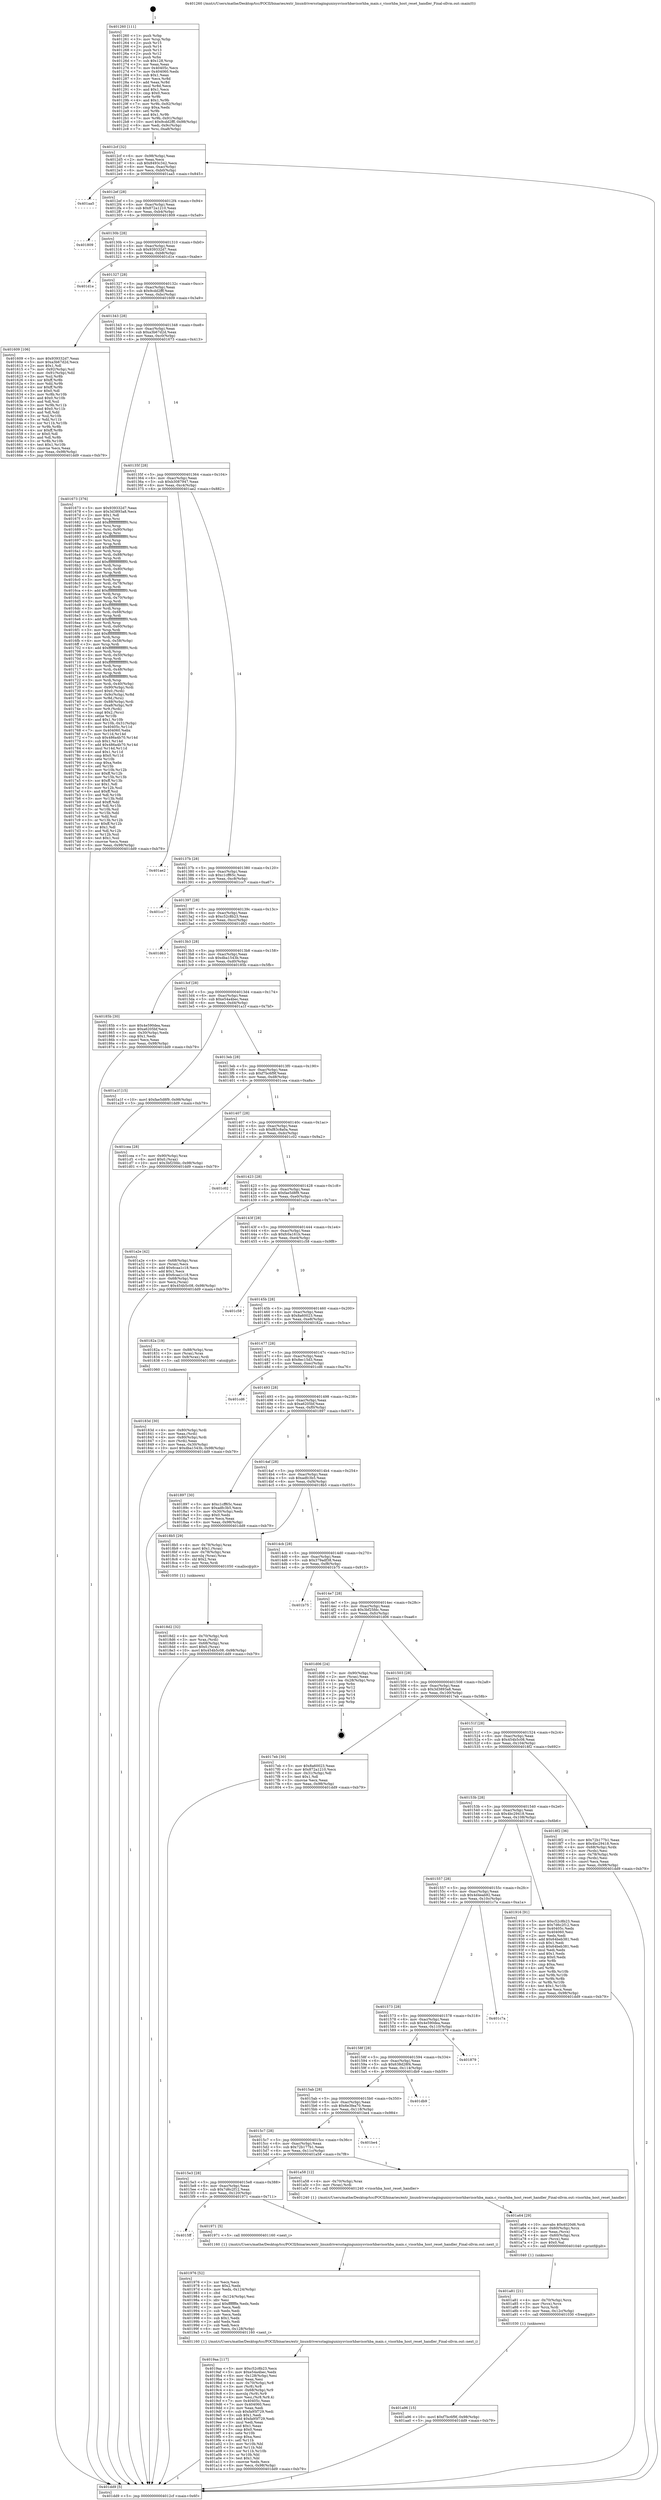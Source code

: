 digraph "0x401260" {
  label = "0x401260 (/mnt/c/Users/mathe/Desktop/tcc/POCII/binaries/extr_linuxdriversstagingunisysvisorhbavisorhba_main.c_visorhba_host_reset_handler_Final-ollvm.out::main(0))"
  labelloc = "t"
  node[shape=record]

  Entry [label="",width=0.3,height=0.3,shape=circle,fillcolor=black,style=filled]
  "0x4012cf" [label="{
     0x4012cf [32]\l
     | [instrs]\l
     &nbsp;&nbsp;0x4012cf \<+6\>: mov -0x98(%rbp),%eax\l
     &nbsp;&nbsp;0x4012d5 \<+2\>: mov %eax,%ecx\l
     &nbsp;&nbsp;0x4012d7 \<+6\>: sub $0x8493c342,%ecx\l
     &nbsp;&nbsp;0x4012dd \<+6\>: mov %eax,-0xac(%rbp)\l
     &nbsp;&nbsp;0x4012e3 \<+6\>: mov %ecx,-0xb0(%rbp)\l
     &nbsp;&nbsp;0x4012e9 \<+6\>: je 0000000000401aa5 \<main+0x845\>\l
  }"]
  "0x401aa5" [label="{
     0x401aa5\l
  }", style=dashed]
  "0x4012ef" [label="{
     0x4012ef [28]\l
     | [instrs]\l
     &nbsp;&nbsp;0x4012ef \<+5\>: jmp 00000000004012f4 \<main+0x94\>\l
     &nbsp;&nbsp;0x4012f4 \<+6\>: mov -0xac(%rbp),%eax\l
     &nbsp;&nbsp;0x4012fa \<+5\>: sub $0x872a1210,%eax\l
     &nbsp;&nbsp;0x4012ff \<+6\>: mov %eax,-0xb4(%rbp)\l
     &nbsp;&nbsp;0x401305 \<+6\>: je 0000000000401809 \<main+0x5a9\>\l
  }"]
  Exit [label="",width=0.3,height=0.3,shape=circle,fillcolor=black,style=filled,peripheries=2]
  "0x401809" [label="{
     0x401809\l
  }", style=dashed]
  "0x40130b" [label="{
     0x40130b [28]\l
     | [instrs]\l
     &nbsp;&nbsp;0x40130b \<+5\>: jmp 0000000000401310 \<main+0xb0\>\l
     &nbsp;&nbsp;0x401310 \<+6\>: mov -0xac(%rbp),%eax\l
     &nbsp;&nbsp;0x401316 \<+5\>: sub $0x939332d7,%eax\l
     &nbsp;&nbsp;0x40131b \<+6\>: mov %eax,-0xb8(%rbp)\l
     &nbsp;&nbsp;0x401321 \<+6\>: je 0000000000401d1e \<main+0xabe\>\l
  }"]
  "0x401a96" [label="{
     0x401a96 [15]\l
     | [instrs]\l
     &nbsp;&nbsp;0x401a96 \<+10\>: movl $0xf7bc6f9f,-0x98(%rbp)\l
     &nbsp;&nbsp;0x401aa0 \<+5\>: jmp 0000000000401dd9 \<main+0xb79\>\l
  }"]
  "0x401d1e" [label="{
     0x401d1e\l
  }", style=dashed]
  "0x401327" [label="{
     0x401327 [28]\l
     | [instrs]\l
     &nbsp;&nbsp;0x401327 \<+5\>: jmp 000000000040132c \<main+0xcc\>\l
     &nbsp;&nbsp;0x40132c \<+6\>: mov -0xac(%rbp),%eax\l
     &nbsp;&nbsp;0x401332 \<+5\>: sub $0x9cdd2fff,%eax\l
     &nbsp;&nbsp;0x401337 \<+6\>: mov %eax,-0xbc(%rbp)\l
     &nbsp;&nbsp;0x40133d \<+6\>: je 0000000000401609 \<main+0x3a9\>\l
  }"]
  "0x401a81" [label="{
     0x401a81 [21]\l
     | [instrs]\l
     &nbsp;&nbsp;0x401a81 \<+4\>: mov -0x70(%rbp),%rcx\l
     &nbsp;&nbsp;0x401a85 \<+3\>: mov (%rcx),%rcx\l
     &nbsp;&nbsp;0x401a88 \<+3\>: mov %rcx,%rdi\l
     &nbsp;&nbsp;0x401a8b \<+6\>: mov %eax,-0x12c(%rbp)\l
     &nbsp;&nbsp;0x401a91 \<+5\>: call 0000000000401030 \<free@plt\>\l
     | [calls]\l
     &nbsp;&nbsp;0x401030 \{1\} (unknown)\l
  }"]
  "0x401609" [label="{
     0x401609 [106]\l
     | [instrs]\l
     &nbsp;&nbsp;0x401609 \<+5\>: mov $0x939332d7,%eax\l
     &nbsp;&nbsp;0x40160e \<+5\>: mov $0xa3b67d2d,%ecx\l
     &nbsp;&nbsp;0x401613 \<+2\>: mov $0x1,%dl\l
     &nbsp;&nbsp;0x401615 \<+7\>: mov -0x92(%rbp),%sil\l
     &nbsp;&nbsp;0x40161c \<+7\>: mov -0x91(%rbp),%dil\l
     &nbsp;&nbsp;0x401623 \<+3\>: mov %sil,%r8b\l
     &nbsp;&nbsp;0x401626 \<+4\>: xor $0xff,%r8b\l
     &nbsp;&nbsp;0x40162a \<+3\>: mov %dil,%r9b\l
     &nbsp;&nbsp;0x40162d \<+4\>: xor $0xff,%r9b\l
     &nbsp;&nbsp;0x401631 \<+3\>: xor $0x0,%dl\l
     &nbsp;&nbsp;0x401634 \<+3\>: mov %r8b,%r10b\l
     &nbsp;&nbsp;0x401637 \<+4\>: and $0x0,%r10b\l
     &nbsp;&nbsp;0x40163b \<+3\>: and %dl,%sil\l
     &nbsp;&nbsp;0x40163e \<+3\>: mov %r9b,%r11b\l
     &nbsp;&nbsp;0x401641 \<+4\>: and $0x0,%r11b\l
     &nbsp;&nbsp;0x401645 \<+3\>: and %dl,%dil\l
     &nbsp;&nbsp;0x401648 \<+3\>: or %sil,%r10b\l
     &nbsp;&nbsp;0x40164b \<+3\>: or %dil,%r11b\l
     &nbsp;&nbsp;0x40164e \<+3\>: xor %r11b,%r10b\l
     &nbsp;&nbsp;0x401651 \<+3\>: or %r9b,%r8b\l
     &nbsp;&nbsp;0x401654 \<+4\>: xor $0xff,%r8b\l
     &nbsp;&nbsp;0x401658 \<+3\>: or $0x0,%dl\l
     &nbsp;&nbsp;0x40165b \<+3\>: and %dl,%r8b\l
     &nbsp;&nbsp;0x40165e \<+3\>: or %r8b,%r10b\l
     &nbsp;&nbsp;0x401661 \<+4\>: test $0x1,%r10b\l
     &nbsp;&nbsp;0x401665 \<+3\>: cmovne %ecx,%eax\l
     &nbsp;&nbsp;0x401668 \<+6\>: mov %eax,-0x98(%rbp)\l
     &nbsp;&nbsp;0x40166e \<+5\>: jmp 0000000000401dd9 \<main+0xb79\>\l
  }"]
  "0x401343" [label="{
     0x401343 [28]\l
     | [instrs]\l
     &nbsp;&nbsp;0x401343 \<+5\>: jmp 0000000000401348 \<main+0xe8\>\l
     &nbsp;&nbsp;0x401348 \<+6\>: mov -0xac(%rbp),%eax\l
     &nbsp;&nbsp;0x40134e \<+5\>: sub $0xa3b67d2d,%eax\l
     &nbsp;&nbsp;0x401353 \<+6\>: mov %eax,-0xc0(%rbp)\l
     &nbsp;&nbsp;0x401359 \<+6\>: je 0000000000401673 \<main+0x413\>\l
  }"]
  "0x401dd9" [label="{
     0x401dd9 [5]\l
     | [instrs]\l
     &nbsp;&nbsp;0x401dd9 \<+5\>: jmp 00000000004012cf \<main+0x6f\>\l
  }"]
  "0x401260" [label="{
     0x401260 [111]\l
     | [instrs]\l
     &nbsp;&nbsp;0x401260 \<+1\>: push %rbp\l
     &nbsp;&nbsp;0x401261 \<+3\>: mov %rsp,%rbp\l
     &nbsp;&nbsp;0x401264 \<+2\>: push %r15\l
     &nbsp;&nbsp;0x401266 \<+2\>: push %r14\l
     &nbsp;&nbsp;0x401268 \<+2\>: push %r13\l
     &nbsp;&nbsp;0x40126a \<+2\>: push %r12\l
     &nbsp;&nbsp;0x40126c \<+1\>: push %rbx\l
     &nbsp;&nbsp;0x40126d \<+7\>: sub $0x128,%rsp\l
     &nbsp;&nbsp;0x401274 \<+2\>: xor %eax,%eax\l
     &nbsp;&nbsp;0x401276 \<+7\>: mov 0x40405c,%ecx\l
     &nbsp;&nbsp;0x40127d \<+7\>: mov 0x404060,%edx\l
     &nbsp;&nbsp;0x401284 \<+3\>: sub $0x1,%eax\l
     &nbsp;&nbsp;0x401287 \<+3\>: mov %ecx,%r8d\l
     &nbsp;&nbsp;0x40128a \<+3\>: add %eax,%r8d\l
     &nbsp;&nbsp;0x40128d \<+4\>: imul %r8d,%ecx\l
     &nbsp;&nbsp;0x401291 \<+3\>: and $0x1,%ecx\l
     &nbsp;&nbsp;0x401294 \<+3\>: cmp $0x0,%ecx\l
     &nbsp;&nbsp;0x401297 \<+4\>: sete %r9b\l
     &nbsp;&nbsp;0x40129b \<+4\>: and $0x1,%r9b\l
     &nbsp;&nbsp;0x40129f \<+7\>: mov %r9b,-0x92(%rbp)\l
     &nbsp;&nbsp;0x4012a6 \<+3\>: cmp $0xa,%edx\l
     &nbsp;&nbsp;0x4012a9 \<+4\>: setl %r9b\l
     &nbsp;&nbsp;0x4012ad \<+4\>: and $0x1,%r9b\l
     &nbsp;&nbsp;0x4012b1 \<+7\>: mov %r9b,-0x91(%rbp)\l
     &nbsp;&nbsp;0x4012b8 \<+10\>: movl $0x9cdd2fff,-0x98(%rbp)\l
     &nbsp;&nbsp;0x4012c2 \<+6\>: mov %edi,-0x9c(%rbp)\l
     &nbsp;&nbsp;0x4012c8 \<+7\>: mov %rsi,-0xa8(%rbp)\l
  }"]
  "0x401a64" [label="{
     0x401a64 [29]\l
     | [instrs]\l
     &nbsp;&nbsp;0x401a64 \<+10\>: movabs $0x4020d6,%rdi\l
     &nbsp;&nbsp;0x401a6e \<+4\>: mov -0x60(%rbp),%rcx\l
     &nbsp;&nbsp;0x401a72 \<+2\>: mov %eax,(%rcx)\l
     &nbsp;&nbsp;0x401a74 \<+4\>: mov -0x60(%rbp),%rcx\l
     &nbsp;&nbsp;0x401a78 \<+2\>: mov (%rcx),%esi\l
     &nbsp;&nbsp;0x401a7a \<+2\>: mov $0x0,%al\l
     &nbsp;&nbsp;0x401a7c \<+5\>: call 0000000000401040 \<printf@plt\>\l
     | [calls]\l
     &nbsp;&nbsp;0x401040 \{1\} (unknown)\l
  }"]
  "0x401673" [label="{
     0x401673 [376]\l
     | [instrs]\l
     &nbsp;&nbsp;0x401673 \<+5\>: mov $0x939332d7,%eax\l
     &nbsp;&nbsp;0x401678 \<+5\>: mov $0x3d3893a8,%ecx\l
     &nbsp;&nbsp;0x40167d \<+2\>: mov $0x1,%dl\l
     &nbsp;&nbsp;0x40167f \<+3\>: mov %rsp,%rsi\l
     &nbsp;&nbsp;0x401682 \<+4\>: add $0xfffffffffffffff0,%rsi\l
     &nbsp;&nbsp;0x401686 \<+3\>: mov %rsi,%rsp\l
     &nbsp;&nbsp;0x401689 \<+7\>: mov %rsi,-0x90(%rbp)\l
     &nbsp;&nbsp;0x401690 \<+3\>: mov %rsp,%rsi\l
     &nbsp;&nbsp;0x401693 \<+4\>: add $0xfffffffffffffff0,%rsi\l
     &nbsp;&nbsp;0x401697 \<+3\>: mov %rsi,%rsp\l
     &nbsp;&nbsp;0x40169a \<+3\>: mov %rsp,%rdi\l
     &nbsp;&nbsp;0x40169d \<+4\>: add $0xfffffffffffffff0,%rdi\l
     &nbsp;&nbsp;0x4016a1 \<+3\>: mov %rdi,%rsp\l
     &nbsp;&nbsp;0x4016a4 \<+7\>: mov %rdi,-0x88(%rbp)\l
     &nbsp;&nbsp;0x4016ab \<+3\>: mov %rsp,%rdi\l
     &nbsp;&nbsp;0x4016ae \<+4\>: add $0xfffffffffffffff0,%rdi\l
     &nbsp;&nbsp;0x4016b2 \<+3\>: mov %rdi,%rsp\l
     &nbsp;&nbsp;0x4016b5 \<+4\>: mov %rdi,-0x80(%rbp)\l
     &nbsp;&nbsp;0x4016b9 \<+3\>: mov %rsp,%rdi\l
     &nbsp;&nbsp;0x4016bc \<+4\>: add $0xfffffffffffffff0,%rdi\l
     &nbsp;&nbsp;0x4016c0 \<+3\>: mov %rdi,%rsp\l
     &nbsp;&nbsp;0x4016c3 \<+4\>: mov %rdi,-0x78(%rbp)\l
     &nbsp;&nbsp;0x4016c7 \<+3\>: mov %rsp,%rdi\l
     &nbsp;&nbsp;0x4016ca \<+4\>: add $0xfffffffffffffff0,%rdi\l
     &nbsp;&nbsp;0x4016ce \<+3\>: mov %rdi,%rsp\l
     &nbsp;&nbsp;0x4016d1 \<+4\>: mov %rdi,-0x70(%rbp)\l
     &nbsp;&nbsp;0x4016d5 \<+3\>: mov %rsp,%rdi\l
     &nbsp;&nbsp;0x4016d8 \<+4\>: add $0xfffffffffffffff0,%rdi\l
     &nbsp;&nbsp;0x4016dc \<+3\>: mov %rdi,%rsp\l
     &nbsp;&nbsp;0x4016df \<+4\>: mov %rdi,-0x68(%rbp)\l
     &nbsp;&nbsp;0x4016e3 \<+3\>: mov %rsp,%rdi\l
     &nbsp;&nbsp;0x4016e6 \<+4\>: add $0xfffffffffffffff0,%rdi\l
     &nbsp;&nbsp;0x4016ea \<+3\>: mov %rdi,%rsp\l
     &nbsp;&nbsp;0x4016ed \<+4\>: mov %rdi,-0x60(%rbp)\l
     &nbsp;&nbsp;0x4016f1 \<+3\>: mov %rsp,%rdi\l
     &nbsp;&nbsp;0x4016f4 \<+4\>: add $0xfffffffffffffff0,%rdi\l
     &nbsp;&nbsp;0x4016f8 \<+3\>: mov %rdi,%rsp\l
     &nbsp;&nbsp;0x4016fb \<+4\>: mov %rdi,-0x58(%rbp)\l
     &nbsp;&nbsp;0x4016ff \<+3\>: mov %rsp,%rdi\l
     &nbsp;&nbsp;0x401702 \<+4\>: add $0xfffffffffffffff0,%rdi\l
     &nbsp;&nbsp;0x401706 \<+3\>: mov %rdi,%rsp\l
     &nbsp;&nbsp;0x401709 \<+4\>: mov %rdi,-0x50(%rbp)\l
     &nbsp;&nbsp;0x40170d \<+3\>: mov %rsp,%rdi\l
     &nbsp;&nbsp;0x401710 \<+4\>: add $0xfffffffffffffff0,%rdi\l
     &nbsp;&nbsp;0x401714 \<+3\>: mov %rdi,%rsp\l
     &nbsp;&nbsp;0x401717 \<+4\>: mov %rdi,-0x48(%rbp)\l
     &nbsp;&nbsp;0x40171b \<+3\>: mov %rsp,%rdi\l
     &nbsp;&nbsp;0x40171e \<+4\>: add $0xfffffffffffffff0,%rdi\l
     &nbsp;&nbsp;0x401722 \<+3\>: mov %rdi,%rsp\l
     &nbsp;&nbsp;0x401725 \<+4\>: mov %rdi,-0x40(%rbp)\l
     &nbsp;&nbsp;0x401729 \<+7\>: mov -0x90(%rbp),%rdi\l
     &nbsp;&nbsp;0x401730 \<+6\>: movl $0x0,(%rdi)\l
     &nbsp;&nbsp;0x401736 \<+7\>: mov -0x9c(%rbp),%r8d\l
     &nbsp;&nbsp;0x40173d \<+3\>: mov %r8d,(%rsi)\l
     &nbsp;&nbsp;0x401740 \<+7\>: mov -0x88(%rbp),%rdi\l
     &nbsp;&nbsp;0x401747 \<+7\>: mov -0xa8(%rbp),%r9\l
     &nbsp;&nbsp;0x40174e \<+3\>: mov %r9,(%rdi)\l
     &nbsp;&nbsp;0x401751 \<+3\>: cmpl $0x2,(%rsi)\l
     &nbsp;&nbsp;0x401754 \<+4\>: setne %r10b\l
     &nbsp;&nbsp;0x401758 \<+4\>: and $0x1,%r10b\l
     &nbsp;&nbsp;0x40175c \<+4\>: mov %r10b,-0x31(%rbp)\l
     &nbsp;&nbsp;0x401760 \<+8\>: mov 0x40405c,%r11d\l
     &nbsp;&nbsp;0x401768 \<+7\>: mov 0x404060,%ebx\l
     &nbsp;&nbsp;0x40176f \<+3\>: mov %r11d,%r14d\l
     &nbsp;&nbsp;0x401772 \<+7\>: sub $0x486a4b70,%r14d\l
     &nbsp;&nbsp;0x401779 \<+4\>: sub $0x1,%r14d\l
     &nbsp;&nbsp;0x40177d \<+7\>: add $0x486a4b70,%r14d\l
     &nbsp;&nbsp;0x401784 \<+4\>: imul %r14d,%r11d\l
     &nbsp;&nbsp;0x401788 \<+4\>: and $0x1,%r11d\l
     &nbsp;&nbsp;0x40178c \<+4\>: cmp $0x0,%r11d\l
     &nbsp;&nbsp;0x401790 \<+4\>: sete %r10b\l
     &nbsp;&nbsp;0x401794 \<+3\>: cmp $0xa,%ebx\l
     &nbsp;&nbsp;0x401797 \<+4\>: setl %r15b\l
     &nbsp;&nbsp;0x40179b \<+3\>: mov %r10b,%r12b\l
     &nbsp;&nbsp;0x40179e \<+4\>: xor $0xff,%r12b\l
     &nbsp;&nbsp;0x4017a2 \<+3\>: mov %r15b,%r13b\l
     &nbsp;&nbsp;0x4017a5 \<+4\>: xor $0xff,%r13b\l
     &nbsp;&nbsp;0x4017a9 \<+3\>: xor $0x1,%dl\l
     &nbsp;&nbsp;0x4017ac \<+3\>: mov %r12b,%sil\l
     &nbsp;&nbsp;0x4017af \<+4\>: and $0xff,%sil\l
     &nbsp;&nbsp;0x4017b3 \<+3\>: and %dl,%r10b\l
     &nbsp;&nbsp;0x4017b6 \<+3\>: mov %r13b,%dil\l
     &nbsp;&nbsp;0x4017b9 \<+4\>: and $0xff,%dil\l
     &nbsp;&nbsp;0x4017bd \<+3\>: and %dl,%r15b\l
     &nbsp;&nbsp;0x4017c0 \<+3\>: or %r10b,%sil\l
     &nbsp;&nbsp;0x4017c3 \<+3\>: or %r15b,%dil\l
     &nbsp;&nbsp;0x4017c6 \<+3\>: xor %dil,%sil\l
     &nbsp;&nbsp;0x4017c9 \<+3\>: or %r13b,%r12b\l
     &nbsp;&nbsp;0x4017cc \<+4\>: xor $0xff,%r12b\l
     &nbsp;&nbsp;0x4017d0 \<+3\>: or $0x1,%dl\l
     &nbsp;&nbsp;0x4017d3 \<+3\>: and %dl,%r12b\l
     &nbsp;&nbsp;0x4017d6 \<+3\>: or %r12b,%sil\l
     &nbsp;&nbsp;0x4017d9 \<+4\>: test $0x1,%sil\l
     &nbsp;&nbsp;0x4017dd \<+3\>: cmovne %ecx,%eax\l
     &nbsp;&nbsp;0x4017e0 \<+6\>: mov %eax,-0x98(%rbp)\l
     &nbsp;&nbsp;0x4017e6 \<+5\>: jmp 0000000000401dd9 \<main+0xb79\>\l
  }"]
  "0x40135f" [label="{
     0x40135f [28]\l
     | [instrs]\l
     &nbsp;&nbsp;0x40135f \<+5\>: jmp 0000000000401364 \<main+0x104\>\l
     &nbsp;&nbsp;0x401364 \<+6\>: mov -0xac(%rbp),%eax\l
     &nbsp;&nbsp;0x40136a \<+5\>: sub $0xb3087947,%eax\l
     &nbsp;&nbsp;0x40136f \<+6\>: mov %eax,-0xc4(%rbp)\l
     &nbsp;&nbsp;0x401375 \<+6\>: je 0000000000401ae2 \<main+0x882\>\l
  }"]
  "0x4019aa" [label="{
     0x4019aa [117]\l
     | [instrs]\l
     &nbsp;&nbsp;0x4019aa \<+5\>: mov $0xc52c8b23,%ecx\l
     &nbsp;&nbsp;0x4019af \<+5\>: mov $0xe54a4bec,%edx\l
     &nbsp;&nbsp;0x4019b4 \<+6\>: mov -0x128(%rbp),%esi\l
     &nbsp;&nbsp;0x4019ba \<+3\>: imul %eax,%esi\l
     &nbsp;&nbsp;0x4019bd \<+4\>: mov -0x70(%rbp),%r8\l
     &nbsp;&nbsp;0x4019c1 \<+3\>: mov (%r8),%r8\l
     &nbsp;&nbsp;0x4019c4 \<+4\>: mov -0x68(%rbp),%r9\l
     &nbsp;&nbsp;0x4019c8 \<+3\>: movslq (%r9),%r9\l
     &nbsp;&nbsp;0x4019cb \<+4\>: mov %esi,(%r8,%r9,4)\l
     &nbsp;&nbsp;0x4019cf \<+7\>: mov 0x40405c,%eax\l
     &nbsp;&nbsp;0x4019d6 \<+7\>: mov 0x404060,%esi\l
     &nbsp;&nbsp;0x4019dd \<+2\>: mov %eax,%edi\l
     &nbsp;&nbsp;0x4019df \<+6\>: sub $0xfa95f729,%edi\l
     &nbsp;&nbsp;0x4019e5 \<+3\>: sub $0x1,%edi\l
     &nbsp;&nbsp;0x4019e8 \<+6\>: add $0xfa95f729,%edi\l
     &nbsp;&nbsp;0x4019ee \<+3\>: imul %edi,%eax\l
     &nbsp;&nbsp;0x4019f1 \<+3\>: and $0x1,%eax\l
     &nbsp;&nbsp;0x4019f4 \<+3\>: cmp $0x0,%eax\l
     &nbsp;&nbsp;0x4019f7 \<+4\>: sete %r10b\l
     &nbsp;&nbsp;0x4019fb \<+3\>: cmp $0xa,%esi\l
     &nbsp;&nbsp;0x4019fe \<+4\>: setl %r11b\l
     &nbsp;&nbsp;0x401a02 \<+3\>: mov %r10b,%bl\l
     &nbsp;&nbsp;0x401a05 \<+3\>: and %r11b,%bl\l
     &nbsp;&nbsp;0x401a08 \<+3\>: xor %r11b,%r10b\l
     &nbsp;&nbsp;0x401a0b \<+3\>: or %r10b,%bl\l
     &nbsp;&nbsp;0x401a0e \<+3\>: test $0x1,%bl\l
     &nbsp;&nbsp;0x401a11 \<+3\>: cmovne %edx,%ecx\l
     &nbsp;&nbsp;0x401a14 \<+6\>: mov %ecx,-0x98(%rbp)\l
     &nbsp;&nbsp;0x401a1a \<+5\>: jmp 0000000000401dd9 \<main+0xb79\>\l
  }"]
  "0x401976" [label="{
     0x401976 [52]\l
     | [instrs]\l
     &nbsp;&nbsp;0x401976 \<+2\>: xor %ecx,%ecx\l
     &nbsp;&nbsp;0x401978 \<+5\>: mov $0x2,%edx\l
     &nbsp;&nbsp;0x40197d \<+6\>: mov %edx,-0x124(%rbp)\l
     &nbsp;&nbsp;0x401983 \<+1\>: cltd\l
     &nbsp;&nbsp;0x401984 \<+6\>: mov -0x124(%rbp),%esi\l
     &nbsp;&nbsp;0x40198a \<+2\>: idiv %esi\l
     &nbsp;&nbsp;0x40198c \<+6\>: imul $0xfffffffe,%edx,%edx\l
     &nbsp;&nbsp;0x401992 \<+2\>: mov %ecx,%edi\l
     &nbsp;&nbsp;0x401994 \<+2\>: sub %edx,%edi\l
     &nbsp;&nbsp;0x401996 \<+2\>: mov %ecx,%edx\l
     &nbsp;&nbsp;0x401998 \<+3\>: sub $0x1,%edx\l
     &nbsp;&nbsp;0x40199b \<+2\>: add %edx,%edi\l
     &nbsp;&nbsp;0x40199d \<+2\>: sub %edi,%ecx\l
     &nbsp;&nbsp;0x40199f \<+6\>: mov %ecx,-0x128(%rbp)\l
     &nbsp;&nbsp;0x4019a5 \<+5\>: call 0000000000401160 \<next_i\>\l
     | [calls]\l
     &nbsp;&nbsp;0x401160 \{1\} (/mnt/c/Users/mathe/Desktop/tcc/POCII/binaries/extr_linuxdriversstagingunisysvisorhbavisorhba_main.c_visorhba_host_reset_handler_Final-ollvm.out::next_i)\l
  }"]
  "0x401ae2" [label="{
     0x401ae2\l
  }", style=dashed]
  "0x40137b" [label="{
     0x40137b [28]\l
     | [instrs]\l
     &nbsp;&nbsp;0x40137b \<+5\>: jmp 0000000000401380 \<main+0x120\>\l
     &nbsp;&nbsp;0x401380 \<+6\>: mov -0xac(%rbp),%eax\l
     &nbsp;&nbsp;0x401386 \<+5\>: sub $0xc1cff65c,%eax\l
     &nbsp;&nbsp;0x40138b \<+6\>: mov %eax,-0xc8(%rbp)\l
     &nbsp;&nbsp;0x401391 \<+6\>: je 0000000000401cc7 \<main+0xa67\>\l
  }"]
  "0x4015ff" [label="{
     0x4015ff\l
  }", style=dashed]
  "0x401cc7" [label="{
     0x401cc7\l
  }", style=dashed]
  "0x401397" [label="{
     0x401397 [28]\l
     | [instrs]\l
     &nbsp;&nbsp;0x401397 \<+5\>: jmp 000000000040139c \<main+0x13c\>\l
     &nbsp;&nbsp;0x40139c \<+6\>: mov -0xac(%rbp),%eax\l
     &nbsp;&nbsp;0x4013a2 \<+5\>: sub $0xc52c8b23,%eax\l
     &nbsp;&nbsp;0x4013a7 \<+6\>: mov %eax,-0xcc(%rbp)\l
     &nbsp;&nbsp;0x4013ad \<+6\>: je 0000000000401d63 \<main+0xb03\>\l
  }"]
  "0x401971" [label="{
     0x401971 [5]\l
     | [instrs]\l
     &nbsp;&nbsp;0x401971 \<+5\>: call 0000000000401160 \<next_i\>\l
     | [calls]\l
     &nbsp;&nbsp;0x401160 \{1\} (/mnt/c/Users/mathe/Desktop/tcc/POCII/binaries/extr_linuxdriversstagingunisysvisorhbavisorhba_main.c_visorhba_host_reset_handler_Final-ollvm.out::next_i)\l
  }"]
  "0x401d63" [label="{
     0x401d63\l
  }", style=dashed]
  "0x4013b3" [label="{
     0x4013b3 [28]\l
     | [instrs]\l
     &nbsp;&nbsp;0x4013b3 \<+5\>: jmp 00000000004013b8 \<main+0x158\>\l
     &nbsp;&nbsp;0x4013b8 \<+6\>: mov -0xac(%rbp),%eax\l
     &nbsp;&nbsp;0x4013be \<+5\>: sub $0xdba1543b,%eax\l
     &nbsp;&nbsp;0x4013c3 \<+6\>: mov %eax,-0xd0(%rbp)\l
     &nbsp;&nbsp;0x4013c9 \<+6\>: je 000000000040185b \<main+0x5fb\>\l
  }"]
  "0x4015e3" [label="{
     0x4015e3 [28]\l
     | [instrs]\l
     &nbsp;&nbsp;0x4015e3 \<+5\>: jmp 00000000004015e8 \<main+0x388\>\l
     &nbsp;&nbsp;0x4015e8 \<+6\>: mov -0xac(%rbp),%eax\l
     &nbsp;&nbsp;0x4015ee \<+5\>: sub $0x7d6c2f12,%eax\l
     &nbsp;&nbsp;0x4015f3 \<+6\>: mov %eax,-0x120(%rbp)\l
     &nbsp;&nbsp;0x4015f9 \<+6\>: je 0000000000401971 \<main+0x711\>\l
  }"]
  "0x40185b" [label="{
     0x40185b [30]\l
     | [instrs]\l
     &nbsp;&nbsp;0x40185b \<+5\>: mov $0x4e590dea,%eax\l
     &nbsp;&nbsp;0x401860 \<+5\>: mov $0xa6205bf,%ecx\l
     &nbsp;&nbsp;0x401865 \<+3\>: mov -0x30(%rbp),%edx\l
     &nbsp;&nbsp;0x401868 \<+3\>: cmp $0x1,%edx\l
     &nbsp;&nbsp;0x40186b \<+3\>: cmovl %ecx,%eax\l
     &nbsp;&nbsp;0x40186e \<+6\>: mov %eax,-0x98(%rbp)\l
     &nbsp;&nbsp;0x401874 \<+5\>: jmp 0000000000401dd9 \<main+0xb79\>\l
  }"]
  "0x4013cf" [label="{
     0x4013cf [28]\l
     | [instrs]\l
     &nbsp;&nbsp;0x4013cf \<+5\>: jmp 00000000004013d4 \<main+0x174\>\l
     &nbsp;&nbsp;0x4013d4 \<+6\>: mov -0xac(%rbp),%eax\l
     &nbsp;&nbsp;0x4013da \<+5\>: sub $0xe54a4bec,%eax\l
     &nbsp;&nbsp;0x4013df \<+6\>: mov %eax,-0xd4(%rbp)\l
     &nbsp;&nbsp;0x4013e5 \<+6\>: je 0000000000401a1f \<main+0x7bf\>\l
  }"]
  "0x401a58" [label="{
     0x401a58 [12]\l
     | [instrs]\l
     &nbsp;&nbsp;0x401a58 \<+4\>: mov -0x70(%rbp),%rax\l
     &nbsp;&nbsp;0x401a5c \<+3\>: mov (%rax),%rdi\l
     &nbsp;&nbsp;0x401a5f \<+5\>: call 0000000000401240 \<visorhba_host_reset_handler\>\l
     | [calls]\l
     &nbsp;&nbsp;0x401240 \{1\} (/mnt/c/Users/mathe/Desktop/tcc/POCII/binaries/extr_linuxdriversstagingunisysvisorhbavisorhba_main.c_visorhba_host_reset_handler_Final-ollvm.out::visorhba_host_reset_handler)\l
  }"]
  "0x401a1f" [label="{
     0x401a1f [15]\l
     | [instrs]\l
     &nbsp;&nbsp;0x401a1f \<+10\>: movl $0xfae5d8f9,-0x98(%rbp)\l
     &nbsp;&nbsp;0x401a29 \<+5\>: jmp 0000000000401dd9 \<main+0xb79\>\l
  }"]
  "0x4013eb" [label="{
     0x4013eb [28]\l
     | [instrs]\l
     &nbsp;&nbsp;0x4013eb \<+5\>: jmp 00000000004013f0 \<main+0x190\>\l
     &nbsp;&nbsp;0x4013f0 \<+6\>: mov -0xac(%rbp),%eax\l
     &nbsp;&nbsp;0x4013f6 \<+5\>: sub $0xf7bc6f9f,%eax\l
     &nbsp;&nbsp;0x4013fb \<+6\>: mov %eax,-0xd8(%rbp)\l
     &nbsp;&nbsp;0x401401 \<+6\>: je 0000000000401cea \<main+0xa8a\>\l
  }"]
  "0x4015c7" [label="{
     0x4015c7 [28]\l
     | [instrs]\l
     &nbsp;&nbsp;0x4015c7 \<+5\>: jmp 00000000004015cc \<main+0x36c\>\l
     &nbsp;&nbsp;0x4015cc \<+6\>: mov -0xac(%rbp),%eax\l
     &nbsp;&nbsp;0x4015d2 \<+5\>: sub $0x72b177b1,%eax\l
     &nbsp;&nbsp;0x4015d7 \<+6\>: mov %eax,-0x11c(%rbp)\l
     &nbsp;&nbsp;0x4015dd \<+6\>: je 0000000000401a58 \<main+0x7f8\>\l
  }"]
  "0x401cea" [label="{
     0x401cea [28]\l
     | [instrs]\l
     &nbsp;&nbsp;0x401cea \<+7\>: mov -0x90(%rbp),%rax\l
     &nbsp;&nbsp;0x401cf1 \<+6\>: movl $0x0,(%rax)\l
     &nbsp;&nbsp;0x401cf7 \<+10\>: movl $0x3bf25fdc,-0x98(%rbp)\l
     &nbsp;&nbsp;0x401d01 \<+5\>: jmp 0000000000401dd9 \<main+0xb79\>\l
  }"]
  "0x401407" [label="{
     0x401407 [28]\l
     | [instrs]\l
     &nbsp;&nbsp;0x401407 \<+5\>: jmp 000000000040140c \<main+0x1ac\>\l
     &nbsp;&nbsp;0x40140c \<+6\>: mov -0xac(%rbp),%eax\l
     &nbsp;&nbsp;0x401412 \<+5\>: sub $0xf83c8a0a,%eax\l
     &nbsp;&nbsp;0x401417 \<+6\>: mov %eax,-0xdc(%rbp)\l
     &nbsp;&nbsp;0x40141d \<+6\>: je 0000000000401c02 \<main+0x9a2\>\l
  }"]
  "0x401be4" [label="{
     0x401be4\l
  }", style=dashed]
  "0x401c02" [label="{
     0x401c02\l
  }", style=dashed]
  "0x401423" [label="{
     0x401423 [28]\l
     | [instrs]\l
     &nbsp;&nbsp;0x401423 \<+5\>: jmp 0000000000401428 \<main+0x1c8\>\l
     &nbsp;&nbsp;0x401428 \<+6\>: mov -0xac(%rbp),%eax\l
     &nbsp;&nbsp;0x40142e \<+5\>: sub $0xfae5d8f9,%eax\l
     &nbsp;&nbsp;0x401433 \<+6\>: mov %eax,-0xe0(%rbp)\l
     &nbsp;&nbsp;0x401439 \<+6\>: je 0000000000401a2e \<main+0x7ce\>\l
  }"]
  "0x4015ab" [label="{
     0x4015ab [28]\l
     | [instrs]\l
     &nbsp;&nbsp;0x4015ab \<+5\>: jmp 00000000004015b0 \<main+0x350\>\l
     &nbsp;&nbsp;0x4015b0 \<+6\>: mov -0xac(%rbp),%eax\l
     &nbsp;&nbsp;0x4015b6 \<+5\>: sub $0x6e3fea70,%eax\l
     &nbsp;&nbsp;0x4015bb \<+6\>: mov %eax,-0x118(%rbp)\l
     &nbsp;&nbsp;0x4015c1 \<+6\>: je 0000000000401be4 \<main+0x984\>\l
  }"]
  "0x401a2e" [label="{
     0x401a2e [42]\l
     | [instrs]\l
     &nbsp;&nbsp;0x401a2e \<+4\>: mov -0x68(%rbp),%rax\l
     &nbsp;&nbsp;0x401a32 \<+2\>: mov (%rax),%ecx\l
     &nbsp;&nbsp;0x401a34 \<+6\>: add $0x6caa1c18,%ecx\l
     &nbsp;&nbsp;0x401a3a \<+3\>: add $0x1,%ecx\l
     &nbsp;&nbsp;0x401a3d \<+6\>: sub $0x6caa1c18,%ecx\l
     &nbsp;&nbsp;0x401a43 \<+4\>: mov -0x68(%rbp),%rax\l
     &nbsp;&nbsp;0x401a47 \<+2\>: mov %ecx,(%rax)\l
     &nbsp;&nbsp;0x401a49 \<+10\>: movl $0x454b5c08,-0x98(%rbp)\l
     &nbsp;&nbsp;0x401a53 \<+5\>: jmp 0000000000401dd9 \<main+0xb79\>\l
  }"]
  "0x40143f" [label="{
     0x40143f [28]\l
     | [instrs]\l
     &nbsp;&nbsp;0x40143f \<+5\>: jmp 0000000000401444 \<main+0x1e4\>\l
     &nbsp;&nbsp;0x401444 \<+6\>: mov -0xac(%rbp),%eax\l
     &nbsp;&nbsp;0x40144a \<+5\>: sub $0xfc0a161b,%eax\l
     &nbsp;&nbsp;0x40144f \<+6\>: mov %eax,-0xe4(%rbp)\l
     &nbsp;&nbsp;0x401455 \<+6\>: je 0000000000401c58 \<main+0x9f8\>\l
  }"]
  "0x401db9" [label="{
     0x401db9\l
  }", style=dashed]
  "0x401c58" [label="{
     0x401c58\l
  }", style=dashed]
  "0x40145b" [label="{
     0x40145b [28]\l
     | [instrs]\l
     &nbsp;&nbsp;0x40145b \<+5\>: jmp 0000000000401460 \<main+0x200\>\l
     &nbsp;&nbsp;0x401460 \<+6\>: mov -0xac(%rbp),%eax\l
     &nbsp;&nbsp;0x401466 \<+5\>: sub $0x8a60023,%eax\l
     &nbsp;&nbsp;0x40146b \<+6\>: mov %eax,-0xe8(%rbp)\l
     &nbsp;&nbsp;0x401471 \<+6\>: je 000000000040182a \<main+0x5ca\>\l
  }"]
  "0x40158f" [label="{
     0x40158f [28]\l
     | [instrs]\l
     &nbsp;&nbsp;0x40158f \<+5\>: jmp 0000000000401594 \<main+0x334\>\l
     &nbsp;&nbsp;0x401594 \<+6\>: mov -0xac(%rbp),%eax\l
     &nbsp;&nbsp;0x40159a \<+5\>: sub $0x638d28f4,%eax\l
     &nbsp;&nbsp;0x40159f \<+6\>: mov %eax,-0x114(%rbp)\l
     &nbsp;&nbsp;0x4015a5 \<+6\>: je 0000000000401db9 \<main+0xb59\>\l
  }"]
  "0x40182a" [label="{
     0x40182a [19]\l
     | [instrs]\l
     &nbsp;&nbsp;0x40182a \<+7\>: mov -0x88(%rbp),%rax\l
     &nbsp;&nbsp;0x401831 \<+3\>: mov (%rax),%rax\l
     &nbsp;&nbsp;0x401834 \<+4\>: mov 0x8(%rax),%rdi\l
     &nbsp;&nbsp;0x401838 \<+5\>: call 0000000000401060 \<atoi@plt\>\l
     | [calls]\l
     &nbsp;&nbsp;0x401060 \{1\} (unknown)\l
  }"]
  "0x401477" [label="{
     0x401477 [28]\l
     | [instrs]\l
     &nbsp;&nbsp;0x401477 \<+5\>: jmp 000000000040147c \<main+0x21c\>\l
     &nbsp;&nbsp;0x40147c \<+6\>: mov -0xac(%rbp),%eax\l
     &nbsp;&nbsp;0x401482 \<+5\>: sub $0x8ec15d3,%eax\l
     &nbsp;&nbsp;0x401487 \<+6\>: mov %eax,-0xec(%rbp)\l
     &nbsp;&nbsp;0x40148d \<+6\>: je 0000000000401cd6 \<main+0xa76\>\l
  }"]
  "0x401879" [label="{
     0x401879\l
  }", style=dashed]
  "0x401cd6" [label="{
     0x401cd6\l
  }", style=dashed]
  "0x401493" [label="{
     0x401493 [28]\l
     | [instrs]\l
     &nbsp;&nbsp;0x401493 \<+5\>: jmp 0000000000401498 \<main+0x238\>\l
     &nbsp;&nbsp;0x401498 \<+6\>: mov -0xac(%rbp),%eax\l
     &nbsp;&nbsp;0x40149e \<+5\>: sub $0xa6205bf,%eax\l
     &nbsp;&nbsp;0x4014a3 \<+6\>: mov %eax,-0xf0(%rbp)\l
     &nbsp;&nbsp;0x4014a9 \<+6\>: je 0000000000401897 \<main+0x637\>\l
  }"]
  "0x401573" [label="{
     0x401573 [28]\l
     | [instrs]\l
     &nbsp;&nbsp;0x401573 \<+5\>: jmp 0000000000401578 \<main+0x318\>\l
     &nbsp;&nbsp;0x401578 \<+6\>: mov -0xac(%rbp),%eax\l
     &nbsp;&nbsp;0x40157e \<+5\>: sub $0x4e590dea,%eax\l
     &nbsp;&nbsp;0x401583 \<+6\>: mov %eax,-0x110(%rbp)\l
     &nbsp;&nbsp;0x401589 \<+6\>: je 0000000000401879 \<main+0x619\>\l
  }"]
  "0x401897" [label="{
     0x401897 [30]\l
     | [instrs]\l
     &nbsp;&nbsp;0x401897 \<+5\>: mov $0xc1cff65c,%eax\l
     &nbsp;&nbsp;0x40189c \<+5\>: mov $0xadfc3b5,%ecx\l
     &nbsp;&nbsp;0x4018a1 \<+3\>: mov -0x30(%rbp),%edx\l
     &nbsp;&nbsp;0x4018a4 \<+3\>: cmp $0x0,%edx\l
     &nbsp;&nbsp;0x4018a7 \<+3\>: cmove %ecx,%eax\l
     &nbsp;&nbsp;0x4018aa \<+6\>: mov %eax,-0x98(%rbp)\l
     &nbsp;&nbsp;0x4018b0 \<+5\>: jmp 0000000000401dd9 \<main+0xb79\>\l
  }"]
  "0x4014af" [label="{
     0x4014af [28]\l
     | [instrs]\l
     &nbsp;&nbsp;0x4014af \<+5\>: jmp 00000000004014b4 \<main+0x254\>\l
     &nbsp;&nbsp;0x4014b4 \<+6\>: mov -0xac(%rbp),%eax\l
     &nbsp;&nbsp;0x4014ba \<+5\>: sub $0xadfc3b5,%eax\l
     &nbsp;&nbsp;0x4014bf \<+6\>: mov %eax,-0xf4(%rbp)\l
     &nbsp;&nbsp;0x4014c5 \<+6\>: je 00000000004018b5 \<main+0x655\>\l
  }"]
  "0x401c7a" [label="{
     0x401c7a\l
  }", style=dashed]
  "0x4018b5" [label="{
     0x4018b5 [29]\l
     | [instrs]\l
     &nbsp;&nbsp;0x4018b5 \<+4\>: mov -0x78(%rbp),%rax\l
     &nbsp;&nbsp;0x4018b9 \<+6\>: movl $0x1,(%rax)\l
     &nbsp;&nbsp;0x4018bf \<+4\>: mov -0x78(%rbp),%rax\l
     &nbsp;&nbsp;0x4018c3 \<+3\>: movslq (%rax),%rax\l
     &nbsp;&nbsp;0x4018c6 \<+4\>: shl $0x2,%rax\l
     &nbsp;&nbsp;0x4018ca \<+3\>: mov %rax,%rdi\l
     &nbsp;&nbsp;0x4018cd \<+5\>: call 0000000000401050 \<malloc@plt\>\l
     | [calls]\l
     &nbsp;&nbsp;0x401050 \{1\} (unknown)\l
  }"]
  "0x4014cb" [label="{
     0x4014cb [28]\l
     | [instrs]\l
     &nbsp;&nbsp;0x4014cb \<+5\>: jmp 00000000004014d0 \<main+0x270\>\l
     &nbsp;&nbsp;0x4014d0 \<+6\>: mov -0xac(%rbp),%eax\l
     &nbsp;&nbsp;0x4014d6 \<+5\>: sub $0x379adf38,%eax\l
     &nbsp;&nbsp;0x4014db \<+6\>: mov %eax,-0xf8(%rbp)\l
     &nbsp;&nbsp;0x4014e1 \<+6\>: je 0000000000401b75 \<main+0x915\>\l
  }"]
  "0x401557" [label="{
     0x401557 [28]\l
     | [instrs]\l
     &nbsp;&nbsp;0x401557 \<+5\>: jmp 000000000040155c \<main+0x2fc\>\l
     &nbsp;&nbsp;0x40155c \<+6\>: mov -0xac(%rbp),%eax\l
     &nbsp;&nbsp;0x401562 \<+5\>: sub $0x4d4eab92,%eax\l
     &nbsp;&nbsp;0x401567 \<+6\>: mov %eax,-0x10c(%rbp)\l
     &nbsp;&nbsp;0x40156d \<+6\>: je 0000000000401c7a \<main+0xa1a\>\l
  }"]
  "0x401b75" [label="{
     0x401b75\l
  }", style=dashed]
  "0x4014e7" [label="{
     0x4014e7 [28]\l
     | [instrs]\l
     &nbsp;&nbsp;0x4014e7 \<+5\>: jmp 00000000004014ec \<main+0x28c\>\l
     &nbsp;&nbsp;0x4014ec \<+6\>: mov -0xac(%rbp),%eax\l
     &nbsp;&nbsp;0x4014f2 \<+5\>: sub $0x3bf25fdc,%eax\l
     &nbsp;&nbsp;0x4014f7 \<+6\>: mov %eax,-0xfc(%rbp)\l
     &nbsp;&nbsp;0x4014fd \<+6\>: je 0000000000401d06 \<main+0xaa6\>\l
  }"]
  "0x401916" [label="{
     0x401916 [91]\l
     | [instrs]\l
     &nbsp;&nbsp;0x401916 \<+5\>: mov $0xc52c8b23,%eax\l
     &nbsp;&nbsp;0x40191b \<+5\>: mov $0x7d6c2f12,%ecx\l
     &nbsp;&nbsp;0x401920 \<+7\>: mov 0x40405c,%edx\l
     &nbsp;&nbsp;0x401927 \<+7\>: mov 0x404060,%esi\l
     &nbsp;&nbsp;0x40192e \<+2\>: mov %edx,%edi\l
     &nbsp;&nbsp;0x401930 \<+6\>: add $0x64beb381,%edi\l
     &nbsp;&nbsp;0x401936 \<+3\>: sub $0x1,%edi\l
     &nbsp;&nbsp;0x401939 \<+6\>: sub $0x64beb381,%edi\l
     &nbsp;&nbsp;0x40193f \<+3\>: imul %edi,%edx\l
     &nbsp;&nbsp;0x401942 \<+3\>: and $0x1,%edx\l
     &nbsp;&nbsp;0x401945 \<+3\>: cmp $0x0,%edx\l
     &nbsp;&nbsp;0x401948 \<+4\>: sete %r8b\l
     &nbsp;&nbsp;0x40194c \<+3\>: cmp $0xa,%esi\l
     &nbsp;&nbsp;0x40194f \<+4\>: setl %r9b\l
     &nbsp;&nbsp;0x401953 \<+3\>: mov %r8b,%r10b\l
     &nbsp;&nbsp;0x401956 \<+3\>: and %r9b,%r10b\l
     &nbsp;&nbsp;0x401959 \<+3\>: xor %r9b,%r8b\l
     &nbsp;&nbsp;0x40195c \<+3\>: or %r8b,%r10b\l
     &nbsp;&nbsp;0x40195f \<+4\>: test $0x1,%r10b\l
     &nbsp;&nbsp;0x401963 \<+3\>: cmovne %ecx,%eax\l
     &nbsp;&nbsp;0x401966 \<+6\>: mov %eax,-0x98(%rbp)\l
     &nbsp;&nbsp;0x40196c \<+5\>: jmp 0000000000401dd9 \<main+0xb79\>\l
  }"]
  "0x401d06" [label="{
     0x401d06 [24]\l
     | [instrs]\l
     &nbsp;&nbsp;0x401d06 \<+7\>: mov -0x90(%rbp),%rax\l
     &nbsp;&nbsp;0x401d0d \<+2\>: mov (%rax),%eax\l
     &nbsp;&nbsp;0x401d0f \<+4\>: lea -0x28(%rbp),%rsp\l
     &nbsp;&nbsp;0x401d13 \<+1\>: pop %rbx\l
     &nbsp;&nbsp;0x401d14 \<+2\>: pop %r12\l
     &nbsp;&nbsp;0x401d16 \<+2\>: pop %r13\l
     &nbsp;&nbsp;0x401d18 \<+2\>: pop %r14\l
     &nbsp;&nbsp;0x401d1a \<+2\>: pop %r15\l
     &nbsp;&nbsp;0x401d1c \<+1\>: pop %rbp\l
     &nbsp;&nbsp;0x401d1d \<+1\>: ret\l
  }"]
  "0x401503" [label="{
     0x401503 [28]\l
     | [instrs]\l
     &nbsp;&nbsp;0x401503 \<+5\>: jmp 0000000000401508 \<main+0x2a8\>\l
     &nbsp;&nbsp;0x401508 \<+6\>: mov -0xac(%rbp),%eax\l
     &nbsp;&nbsp;0x40150e \<+5\>: sub $0x3d3893a8,%eax\l
     &nbsp;&nbsp;0x401513 \<+6\>: mov %eax,-0x100(%rbp)\l
     &nbsp;&nbsp;0x401519 \<+6\>: je 00000000004017eb \<main+0x58b\>\l
  }"]
  "0x40153b" [label="{
     0x40153b [28]\l
     | [instrs]\l
     &nbsp;&nbsp;0x40153b \<+5\>: jmp 0000000000401540 \<main+0x2e0\>\l
     &nbsp;&nbsp;0x401540 \<+6\>: mov -0xac(%rbp),%eax\l
     &nbsp;&nbsp;0x401546 \<+5\>: sub $0x4bc29418,%eax\l
     &nbsp;&nbsp;0x40154b \<+6\>: mov %eax,-0x108(%rbp)\l
     &nbsp;&nbsp;0x401551 \<+6\>: je 0000000000401916 \<main+0x6b6\>\l
  }"]
  "0x4017eb" [label="{
     0x4017eb [30]\l
     | [instrs]\l
     &nbsp;&nbsp;0x4017eb \<+5\>: mov $0x8a60023,%eax\l
     &nbsp;&nbsp;0x4017f0 \<+5\>: mov $0x872a1210,%ecx\l
     &nbsp;&nbsp;0x4017f5 \<+3\>: mov -0x31(%rbp),%dl\l
     &nbsp;&nbsp;0x4017f8 \<+3\>: test $0x1,%dl\l
     &nbsp;&nbsp;0x4017fb \<+3\>: cmovne %ecx,%eax\l
     &nbsp;&nbsp;0x4017fe \<+6\>: mov %eax,-0x98(%rbp)\l
     &nbsp;&nbsp;0x401804 \<+5\>: jmp 0000000000401dd9 \<main+0xb79\>\l
  }"]
  "0x40151f" [label="{
     0x40151f [28]\l
     | [instrs]\l
     &nbsp;&nbsp;0x40151f \<+5\>: jmp 0000000000401524 \<main+0x2c4\>\l
     &nbsp;&nbsp;0x401524 \<+6\>: mov -0xac(%rbp),%eax\l
     &nbsp;&nbsp;0x40152a \<+5\>: sub $0x454b5c08,%eax\l
     &nbsp;&nbsp;0x40152f \<+6\>: mov %eax,-0x104(%rbp)\l
     &nbsp;&nbsp;0x401535 \<+6\>: je 00000000004018f2 \<main+0x692\>\l
  }"]
  "0x40183d" [label="{
     0x40183d [30]\l
     | [instrs]\l
     &nbsp;&nbsp;0x40183d \<+4\>: mov -0x80(%rbp),%rdi\l
     &nbsp;&nbsp;0x401841 \<+2\>: mov %eax,(%rdi)\l
     &nbsp;&nbsp;0x401843 \<+4\>: mov -0x80(%rbp),%rdi\l
     &nbsp;&nbsp;0x401847 \<+2\>: mov (%rdi),%eax\l
     &nbsp;&nbsp;0x401849 \<+3\>: mov %eax,-0x30(%rbp)\l
     &nbsp;&nbsp;0x40184c \<+10\>: movl $0xdba1543b,-0x98(%rbp)\l
     &nbsp;&nbsp;0x401856 \<+5\>: jmp 0000000000401dd9 \<main+0xb79\>\l
  }"]
  "0x4018d2" [label="{
     0x4018d2 [32]\l
     | [instrs]\l
     &nbsp;&nbsp;0x4018d2 \<+4\>: mov -0x70(%rbp),%rdi\l
     &nbsp;&nbsp;0x4018d6 \<+3\>: mov %rax,(%rdi)\l
     &nbsp;&nbsp;0x4018d9 \<+4\>: mov -0x68(%rbp),%rax\l
     &nbsp;&nbsp;0x4018dd \<+6\>: movl $0x0,(%rax)\l
     &nbsp;&nbsp;0x4018e3 \<+10\>: movl $0x454b5c08,-0x98(%rbp)\l
     &nbsp;&nbsp;0x4018ed \<+5\>: jmp 0000000000401dd9 \<main+0xb79\>\l
  }"]
  "0x4018f2" [label="{
     0x4018f2 [36]\l
     | [instrs]\l
     &nbsp;&nbsp;0x4018f2 \<+5\>: mov $0x72b177b1,%eax\l
     &nbsp;&nbsp;0x4018f7 \<+5\>: mov $0x4bc29418,%ecx\l
     &nbsp;&nbsp;0x4018fc \<+4\>: mov -0x68(%rbp),%rdx\l
     &nbsp;&nbsp;0x401900 \<+2\>: mov (%rdx),%esi\l
     &nbsp;&nbsp;0x401902 \<+4\>: mov -0x78(%rbp),%rdx\l
     &nbsp;&nbsp;0x401906 \<+2\>: cmp (%rdx),%esi\l
     &nbsp;&nbsp;0x401908 \<+3\>: cmovl %ecx,%eax\l
     &nbsp;&nbsp;0x40190b \<+6\>: mov %eax,-0x98(%rbp)\l
     &nbsp;&nbsp;0x401911 \<+5\>: jmp 0000000000401dd9 \<main+0xb79\>\l
  }"]
  Entry -> "0x401260" [label=" 1"]
  "0x4012cf" -> "0x401aa5" [label=" 0"]
  "0x4012cf" -> "0x4012ef" [label=" 16"]
  "0x401d06" -> Exit [label=" 1"]
  "0x4012ef" -> "0x401809" [label=" 0"]
  "0x4012ef" -> "0x40130b" [label=" 16"]
  "0x401cea" -> "0x401dd9" [label=" 1"]
  "0x40130b" -> "0x401d1e" [label=" 0"]
  "0x40130b" -> "0x401327" [label=" 16"]
  "0x401a96" -> "0x401dd9" [label=" 1"]
  "0x401327" -> "0x401609" [label=" 1"]
  "0x401327" -> "0x401343" [label=" 15"]
  "0x401609" -> "0x401dd9" [label=" 1"]
  "0x401260" -> "0x4012cf" [label=" 1"]
  "0x401dd9" -> "0x4012cf" [label=" 15"]
  "0x401a81" -> "0x401a96" [label=" 1"]
  "0x401343" -> "0x401673" [label=" 1"]
  "0x401343" -> "0x40135f" [label=" 14"]
  "0x401a64" -> "0x401a81" [label=" 1"]
  "0x401673" -> "0x401dd9" [label=" 1"]
  "0x401a58" -> "0x401a64" [label=" 1"]
  "0x40135f" -> "0x401ae2" [label=" 0"]
  "0x40135f" -> "0x40137b" [label=" 14"]
  "0x401a2e" -> "0x401dd9" [label=" 1"]
  "0x40137b" -> "0x401cc7" [label=" 0"]
  "0x40137b" -> "0x401397" [label=" 14"]
  "0x401a1f" -> "0x401dd9" [label=" 1"]
  "0x401397" -> "0x401d63" [label=" 0"]
  "0x401397" -> "0x4013b3" [label=" 14"]
  "0x4019aa" -> "0x401dd9" [label=" 1"]
  "0x4013b3" -> "0x40185b" [label=" 1"]
  "0x4013b3" -> "0x4013cf" [label=" 13"]
  "0x401971" -> "0x401976" [label=" 1"]
  "0x4013cf" -> "0x401a1f" [label=" 1"]
  "0x4013cf" -> "0x4013eb" [label=" 12"]
  "0x4015e3" -> "0x4015ff" [label=" 0"]
  "0x4013eb" -> "0x401cea" [label=" 1"]
  "0x4013eb" -> "0x401407" [label=" 11"]
  "0x401976" -> "0x4019aa" [label=" 1"]
  "0x401407" -> "0x401c02" [label=" 0"]
  "0x401407" -> "0x401423" [label=" 11"]
  "0x4015c7" -> "0x4015e3" [label=" 1"]
  "0x401423" -> "0x401a2e" [label=" 1"]
  "0x401423" -> "0x40143f" [label=" 10"]
  "0x4015e3" -> "0x401971" [label=" 1"]
  "0x40143f" -> "0x401c58" [label=" 0"]
  "0x40143f" -> "0x40145b" [label=" 10"]
  "0x4015ab" -> "0x4015c7" [label=" 2"]
  "0x40145b" -> "0x40182a" [label=" 1"]
  "0x40145b" -> "0x401477" [label=" 9"]
  "0x4015c7" -> "0x401a58" [label=" 1"]
  "0x401477" -> "0x401cd6" [label=" 0"]
  "0x401477" -> "0x401493" [label=" 9"]
  "0x40158f" -> "0x4015ab" [label=" 2"]
  "0x401493" -> "0x401897" [label=" 1"]
  "0x401493" -> "0x4014af" [label=" 8"]
  "0x4015ab" -> "0x401be4" [label=" 0"]
  "0x4014af" -> "0x4018b5" [label=" 1"]
  "0x4014af" -> "0x4014cb" [label=" 7"]
  "0x401573" -> "0x40158f" [label=" 2"]
  "0x4014cb" -> "0x401b75" [label=" 0"]
  "0x4014cb" -> "0x4014e7" [label=" 7"]
  "0x40158f" -> "0x401db9" [label=" 0"]
  "0x4014e7" -> "0x401d06" [label=" 1"]
  "0x4014e7" -> "0x401503" [label=" 6"]
  "0x401557" -> "0x401573" [label=" 2"]
  "0x401503" -> "0x4017eb" [label=" 1"]
  "0x401503" -> "0x40151f" [label=" 5"]
  "0x4017eb" -> "0x401dd9" [label=" 1"]
  "0x40182a" -> "0x40183d" [label=" 1"]
  "0x40183d" -> "0x401dd9" [label=" 1"]
  "0x40185b" -> "0x401dd9" [label=" 1"]
  "0x401897" -> "0x401dd9" [label=" 1"]
  "0x4018b5" -> "0x4018d2" [label=" 1"]
  "0x4018d2" -> "0x401dd9" [label=" 1"]
  "0x401573" -> "0x401879" [label=" 0"]
  "0x40151f" -> "0x4018f2" [label=" 2"]
  "0x40151f" -> "0x40153b" [label=" 3"]
  "0x4018f2" -> "0x401dd9" [label=" 2"]
  "0x401557" -> "0x401c7a" [label=" 0"]
  "0x40153b" -> "0x401916" [label=" 1"]
  "0x40153b" -> "0x401557" [label=" 2"]
  "0x401916" -> "0x401dd9" [label=" 1"]
}
